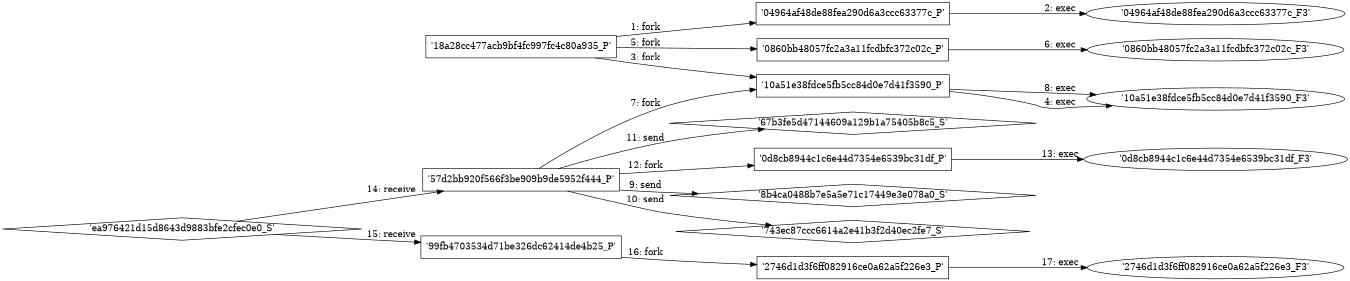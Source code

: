 digraph "D:\Learning\Paper\apt\基于CTI的攻击预警\Dataset\攻击图\ASGfromALLCTI\Threat Source newsletter (Aug. 15).dot" {
rankdir="LR"
size="9"
fixedsize="false"
splines="true"
nodesep=0.3
ranksep=0
fontsize=10
overlap="scalexy"
engine= "neato"
	"'18a28cc477acb9bf4fc997fc4c80a935_P'" [node_type=Process shape=box]
	"'04964af48de88fea290d6a3ccc63377c_P'" [node_type=Process shape=box]
	"'18a28cc477acb9bf4fc997fc4c80a935_P'" -> "'04964af48de88fea290d6a3ccc63377c_P'" [label="1: fork"]
	"'04964af48de88fea290d6a3ccc63377c_P'" [node_type=Process shape=box]
	"'04964af48de88fea290d6a3ccc63377c_F3'" [node_type=File shape=ellipse]
	"'04964af48de88fea290d6a3ccc63377c_P'" -> "'04964af48de88fea290d6a3ccc63377c_F3'" [label="2: exec"]
	"'18a28cc477acb9bf4fc997fc4c80a935_P'" [node_type=Process shape=box]
	"'10a51e38fdce5fb5cc84d0e7d41f3590_P'" [node_type=Process shape=box]
	"'18a28cc477acb9bf4fc997fc4c80a935_P'" -> "'10a51e38fdce5fb5cc84d0e7d41f3590_P'" [label="3: fork"]
	"'10a51e38fdce5fb5cc84d0e7d41f3590_P'" [node_type=Process shape=box]
	"'10a51e38fdce5fb5cc84d0e7d41f3590_F3'" [node_type=File shape=ellipse]
	"'10a51e38fdce5fb5cc84d0e7d41f3590_P'" -> "'10a51e38fdce5fb5cc84d0e7d41f3590_F3'" [label="4: exec"]
	"'18a28cc477acb9bf4fc997fc4c80a935_P'" [node_type=Process shape=box]
	"'0860bb48057fc2a3a11fcdbfc372c02c_P'" [node_type=Process shape=box]
	"'18a28cc477acb9bf4fc997fc4c80a935_P'" -> "'0860bb48057fc2a3a11fcdbfc372c02c_P'" [label="5: fork"]
	"'0860bb48057fc2a3a11fcdbfc372c02c_P'" [node_type=Process shape=box]
	"'0860bb48057fc2a3a11fcdbfc372c02c_F3'" [node_type=File shape=ellipse]
	"'0860bb48057fc2a3a11fcdbfc372c02c_P'" -> "'0860bb48057fc2a3a11fcdbfc372c02c_F3'" [label="6: exec"]
	"'57d2bb920f566f3be909b9de5952f444_P'" [node_type=Process shape=box]
	"'10a51e38fdce5fb5cc84d0e7d41f3590_P'" [node_type=Process shape=box]
	"'57d2bb920f566f3be909b9de5952f444_P'" -> "'10a51e38fdce5fb5cc84d0e7d41f3590_P'" [label="7: fork"]
	"'10a51e38fdce5fb5cc84d0e7d41f3590_P'" [node_type=Process shape=box]
	"'10a51e38fdce5fb5cc84d0e7d41f3590_F3'" [node_type=File shape=ellipse]
	"'10a51e38fdce5fb5cc84d0e7d41f3590_P'" -> "'10a51e38fdce5fb5cc84d0e7d41f3590_F3'" [label="8: exec"]
	"'8b4ca0488b7e5a5e71c17449e3e078a0_S'" [node_type=Socket shape=diamond]
	"'57d2bb920f566f3be909b9de5952f444_P'" [node_type=Process shape=box]
	"'57d2bb920f566f3be909b9de5952f444_P'" -> "'8b4ca0488b7e5a5e71c17449e3e078a0_S'" [label="9: send"]
	"'743ec87ccc6614a2e41b3f2d40ec2fe7_S'" [node_type=Socket shape=diamond]
	"'57d2bb920f566f3be909b9de5952f444_P'" [node_type=Process shape=box]
	"'57d2bb920f566f3be909b9de5952f444_P'" -> "'743ec87ccc6614a2e41b3f2d40ec2fe7_S'" [label="10: send"]
	"'67b3fe5d47144609a129b1a75405b8c5_S'" [node_type=Socket shape=diamond]
	"'57d2bb920f566f3be909b9de5952f444_P'" [node_type=Process shape=box]
	"'57d2bb920f566f3be909b9de5952f444_P'" -> "'67b3fe5d47144609a129b1a75405b8c5_S'" [label="11: send"]
	"'57d2bb920f566f3be909b9de5952f444_P'" [node_type=Process shape=box]
	"'0d8cb8944c1c6e44d7354e6539bc31df_P'" [node_type=Process shape=box]
	"'57d2bb920f566f3be909b9de5952f444_P'" -> "'0d8cb8944c1c6e44d7354e6539bc31df_P'" [label="12: fork"]
	"'0d8cb8944c1c6e44d7354e6539bc31df_P'" [node_type=Process shape=box]
	"'0d8cb8944c1c6e44d7354e6539bc31df_F3'" [node_type=File shape=ellipse]
	"'0d8cb8944c1c6e44d7354e6539bc31df_P'" -> "'0d8cb8944c1c6e44d7354e6539bc31df_F3'" [label="13: exec"]
	"'57d2bb920f566f3be909b9de5952f444_P'" [node_type=Process shape=box]
	"'ea976421d15d8643d9883bfe2cfec0e0_S'" [node_type=Socket shape=diamond]
	"'ea976421d15d8643d9883bfe2cfec0e0_S'" -> "'57d2bb920f566f3be909b9de5952f444_P'" [label="14: receive"]
	"'99fb4703534d71be326dc62414de4b25_P'" [node_type=Process shape=box]
	"'ea976421d15d8643d9883bfe2cfec0e0_S'" [node_type=Socket shape=diamond]
	"'ea976421d15d8643d9883bfe2cfec0e0_S'" -> "'99fb4703534d71be326dc62414de4b25_P'" [label="15: receive"]
	"'99fb4703534d71be326dc62414de4b25_P'" [node_type=Process shape=box]
	"'2746d1d3f6ff082916ce0a62a5f226e3_P'" [node_type=Process shape=box]
	"'99fb4703534d71be326dc62414de4b25_P'" -> "'2746d1d3f6ff082916ce0a62a5f226e3_P'" [label="16: fork"]
	"'2746d1d3f6ff082916ce0a62a5f226e3_P'" [node_type=Process shape=box]
	"'2746d1d3f6ff082916ce0a62a5f226e3_F3'" [node_type=File shape=ellipse]
	"'2746d1d3f6ff082916ce0a62a5f226e3_P'" -> "'2746d1d3f6ff082916ce0a62a5f226e3_F3'" [label="17: exec"]
}
